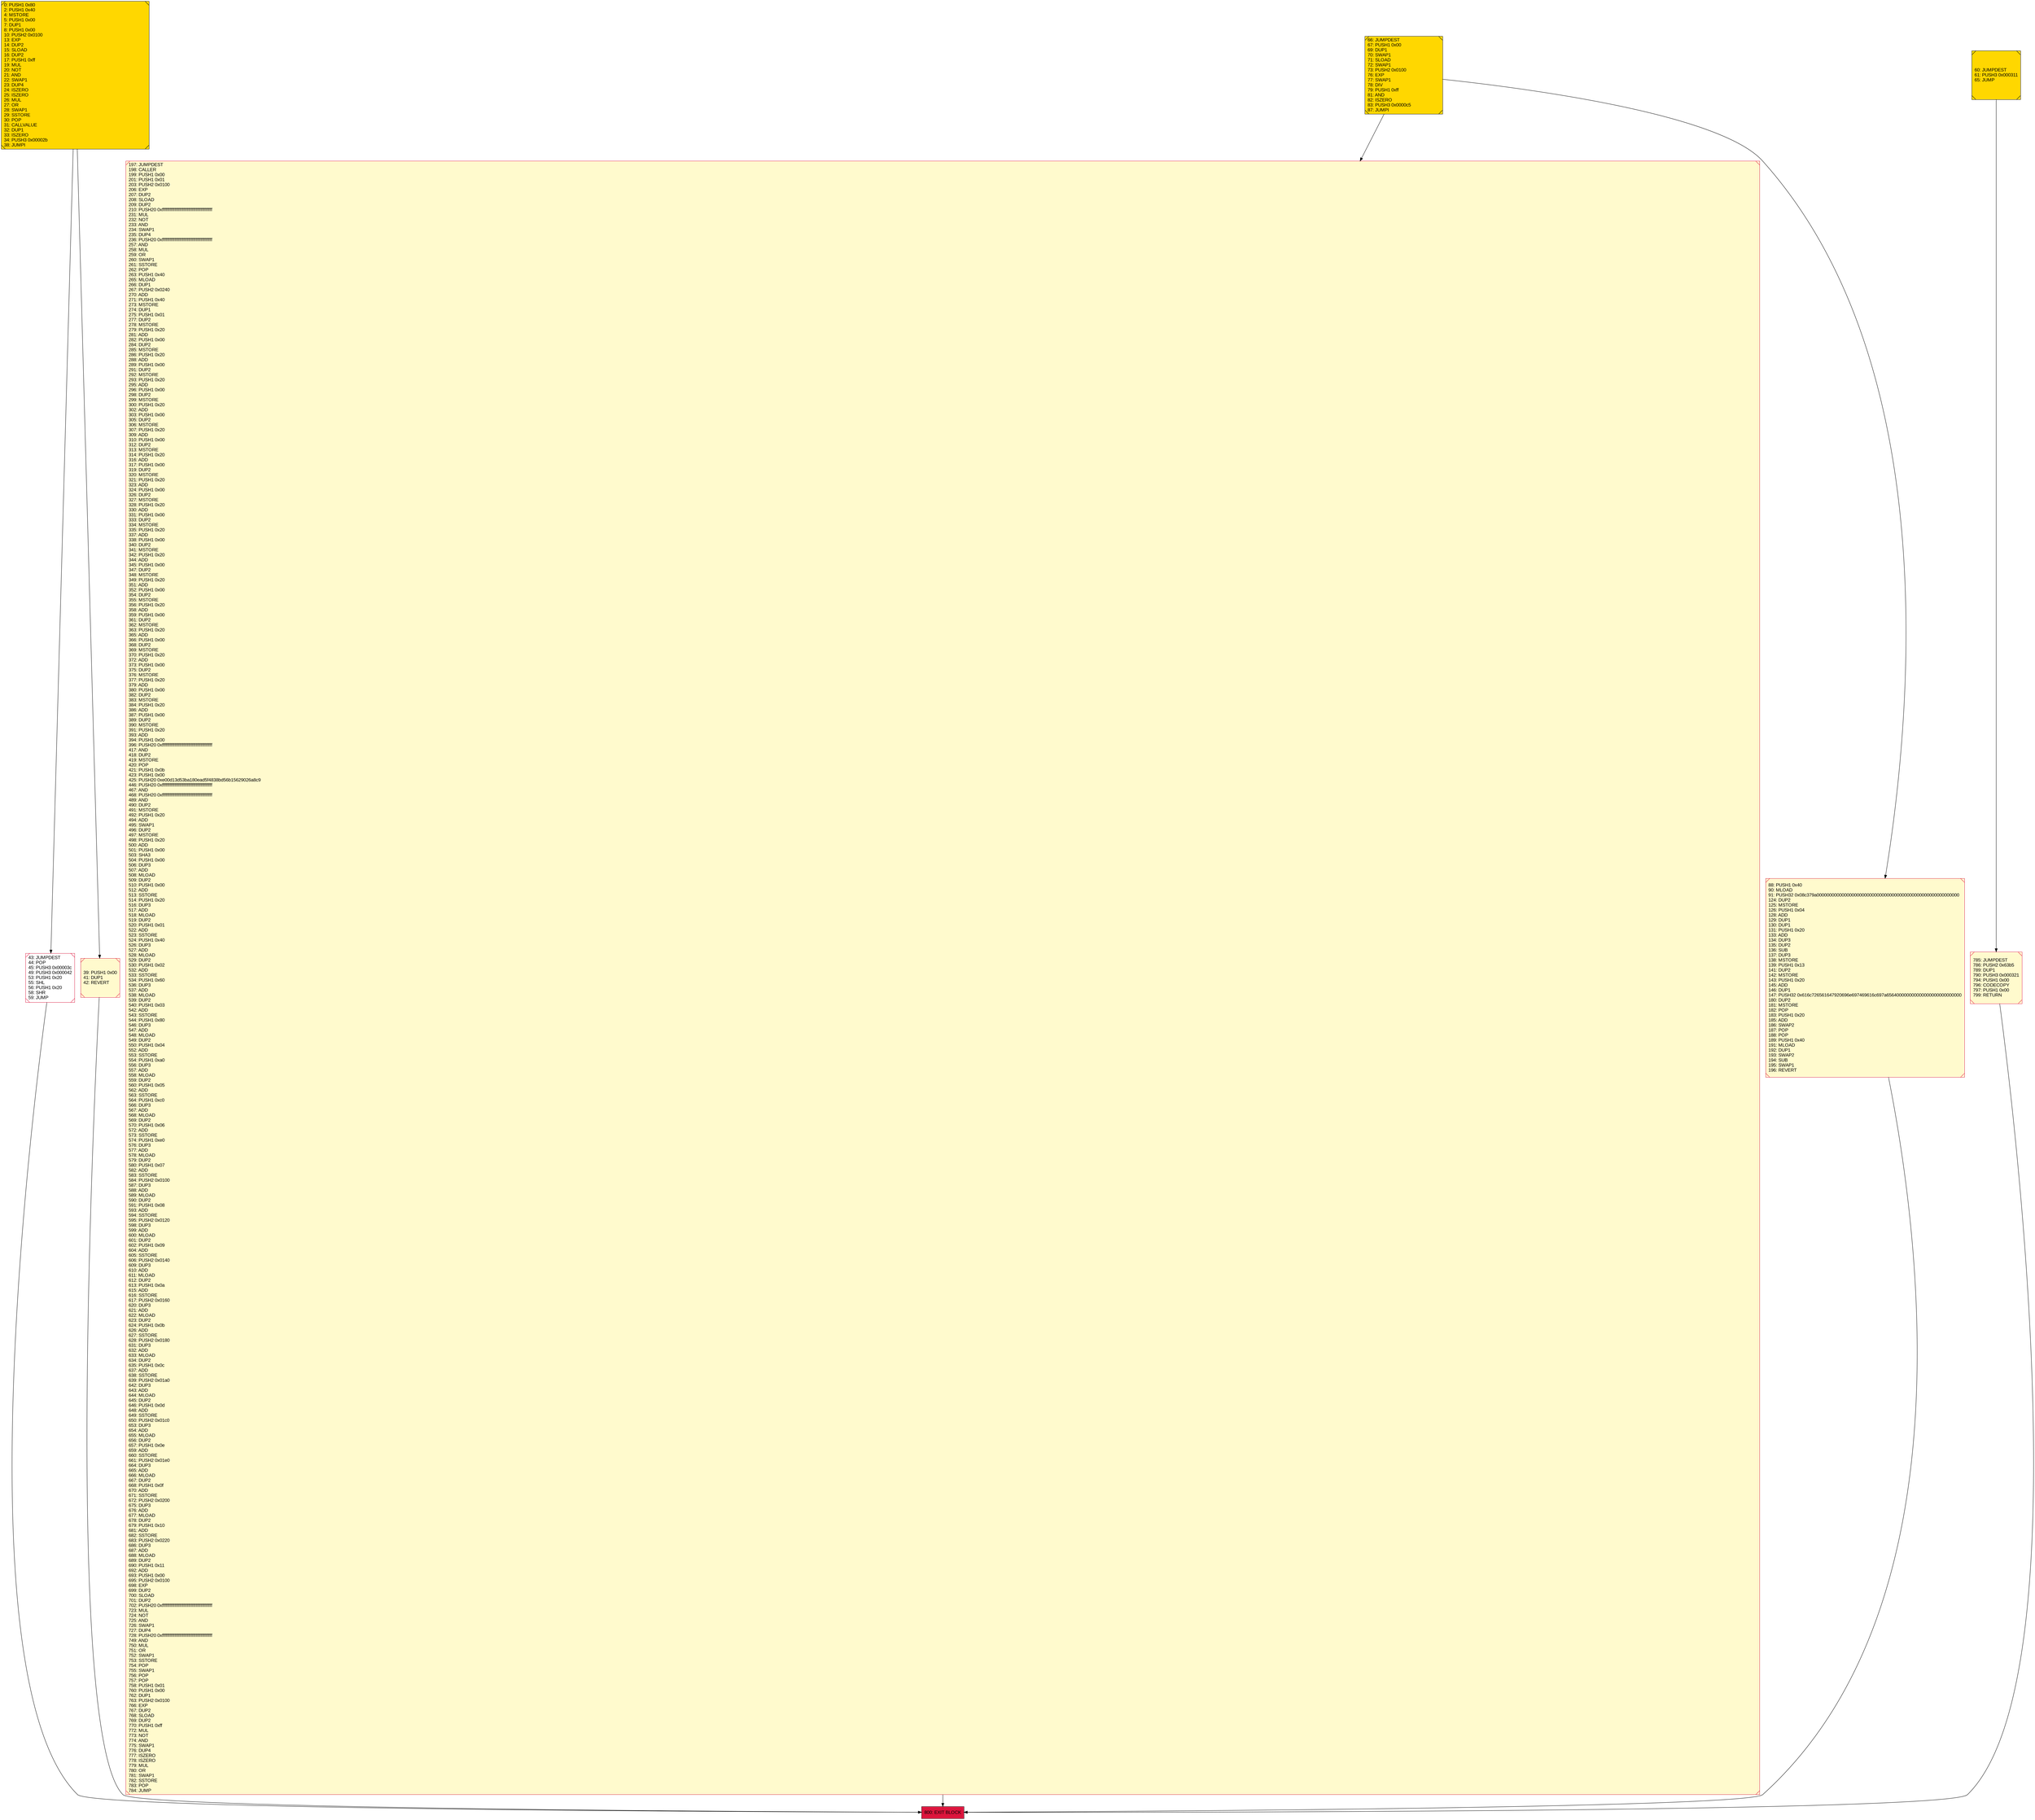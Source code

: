 digraph G {
bgcolor=transparent rankdir=UD;
node [shape=box style=filled color=black fillcolor=white fontname=arial fontcolor=black];
800 [label="800: EXIT BLOCK\l" fillcolor=crimson ];
60 [label="60: JUMPDEST\l61: PUSH3 0x000311\l65: JUMP\l" fillcolor=lemonchiffon shape=Msquare fillcolor=gold ];
43 [label="43: JUMPDEST\l44: POP\l45: PUSH3 0x00003c\l49: PUSH3 0x000042\l53: PUSH1 0x20\l55: SHL\l56: PUSH1 0x20\l58: SHR\l59: JUMP\l" shape=Msquare color=crimson ];
0 [label="0: PUSH1 0x80\l2: PUSH1 0x40\l4: MSTORE\l5: PUSH1 0x00\l7: DUP1\l8: PUSH1 0x00\l10: PUSH2 0x0100\l13: EXP\l14: DUP2\l15: SLOAD\l16: DUP2\l17: PUSH1 0xff\l19: MUL\l20: NOT\l21: AND\l22: SWAP1\l23: DUP4\l24: ISZERO\l25: ISZERO\l26: MUL\l27: OR\l28: SWAP1\l29: SSTORE\l30: POP\l31: CALLVALUE\l32: DUP1\l33: ISZERO\l34: PUSH3 0x00002b\l38: JUMPI\l" fillcolor=lemonchiffon shape=Msquare fillcolor=gold ];
39 [label="39: PUSH1 0x00\l41: DUP1\l42: REVERT\l" fillcolor=lemonchiffon shape=Msquare color=crimson ];
66 [label="66: JUMPDEST\l67: PUSH1 0x00\l69: DUP1\l70: SWAP1\l71: SLOAD\l72: SWAP1\l73: PUSH2 0x0100\l76: EXP\l77: SWAP1\l78: DIV\l79: PUSH1 0xff\l81: AND\l82: ISZERO\l83: PUSH3 0x0000c5\l87: JUMPI\l" fillcolor=lemonchiffon shape=Msquare fillcolor=gold ];
197 [label="197: JUMPDEST\l198: CALLER\l199: PUSH1 0x00\l201: PUSH1 0x01\l203: PUSH2 0x0100\l206: EXP\l207: DUP2\l208: SLOAD\l209: DUP2\l210: PUSH20 0xffffffffffffffffffffffffffffffffffffffff\l231: MUL\l232: NOT\l233: AND\l234: SWAP1\l235: DUP4\l236: PUSH20 0xffffffffffffffffffffffffffffffffffffffff\l257: AND\l258: MUL\l259: OR\l260: SWAP1\l261: SSTORE\l262: POP\l263: PUSH1 0x40\l265: MLOAD\l266: DUP1\l267: PUSH2 0x0240\l270: ADD\l271: PUSH1 0x40\l273: MSTORE\l274: DUP1\l275: PUSH1 0x01\l277: DUP2\l278: MSTORE\l279: PUSH1 0x20\l281: ADD\l282: PUSH1 0x00\l284: DUP2\l285: MSTORE\l286: PUSH1 0x20\l288: ADD\l289: PUSH1 0x00\l291: DUP2\l292: MSTORE\l293: PUSH1 0x20\l295: ADD\l296: PUSH1 0x00\l298: DUP2\l299: MSTORE\l300: PUSH1 0x20\l302: ADD\l303: PUSH1 0x00\l305: DUP2\l306: MSTORE\l307: PUSH1 0x20\l309: ADD\l310: PUSH1 0x00\l312: DUP2\l313: MSTORE\l314: PUSH1 0x20\l316: ADD\l317: PUSH1 0x00\l319: DUP2\l320: MSTORE\l321: PUSH1 0x20\l323: ADD\l324: PUSH1 0x00\l326: DUP2\l327: MSTORE\l328: PUSH1 0x20\l330: ADD\l331: PUSH1 0x00\l333: DUP2\l334: MSTORE\l335: PUSH1 0x20\l337: ADD\l338: PUSH1 0x00\l340: DUP2\l341: MSTORE\l342: PUSH1 0x20\l344: ADD\l345: PUSH1 0x00\l347: DUP2\l348: MSTORE\l349: PUSH1 0x20\l351: ADD\l352: PUSH1 0x00\l354: DUP2\l355: MSTORE\l356: PUSH1 0x20\l358: ADD\l359: PUSH1 0x00\l361: DUP2\l362: MSTORE\l363: PUSH1 0x20\l365: ADD\l366: PUSH1 0x00\l368: DUP2\l369: MSTORE\l370: PUSH1 0x20\l372: ADD\l373: PUSH1 0x00\l375: DUP2\l376: MSTORE\l377: PUSH1 0x20\l379: ADD\l380: PUSH1 0x00\l382: DUP2\l383: MSTORE\l384: PUSH1 0x20\l386: ADD\l387: PUSH1 0x00\l389: DUP2\l390: MSTORE\l391: PUSH1 0x20\l393: ADD\l394: PUSH1 0x00\l396: PUSH20 0xffffffffffffffffffffffffffffffffffffffff\l417: AND\l418: DUP2\l419: MSTORE\l420: POP\l421: PUSH1 0x0b\l423: PUSH1 0x00\l425: PUSH20 0xe00d13d53ba180ead5f4838bd56b15629026a8c9\l446: PUSH20 0xffffffffffffffffffffffffffffffffffffffff\l467: AND\l468: PUSH20 0xffffffffffffffffffffffffffffffffffffffff\l489: AND\l490: DUP2\l491: MSTORE\l492: PUSH1 0x20\l494: ADD\l495: SWAP1\l496: DUP2\l497: MSTORE\l498: PUSH1 0x20\l500: ADD\l501: PUSH1 0x00\l503: SHA3\l504: PUSH1 0x00\l506: DUP3\l507: ADD\l508: MLOAD\l509: DUP2\l510: PUSH1 0x00\l512: ADD\l513: SSTORE\l514: PUSH1 0x20\l516: DUP3\l517: ADD\l518: MLOAD\l519: DUP2\l520: PUSH1 0x01\l522: ADD\l523: SSTORE\l524: PUSH1 0x40\l526: DUP3\l527: ADD\l528: MLOAD\l529: DUP2\l530: PUSH1 0x02\l532: ADD\l533: SSTORE\l534: PUSH1 0x60\l536: DUP3\l537: ADD\l538: MLOAD\l539: DUP2\l540: PUSH1 0x03\l542: ADD\l543: SSTORE\l544: PUSH1 0x80\l546: DUP3\l547: ADD\l548: MLOAD\l549: DUP2\l550: PUSH1 0x04\l552: ADD\l553: SSTORE\l554: PUSH1 0xa0\l556: DUP3\l557: ADD\l558: MLOAD\l559: DUP2\l560: PUSH1 0x05\l562: ADD\l563: SSTORE\l564: PUSH1 0xc0\l566: DUP3\l567: ADD\l568: MLOAD\l569: DUP2\l570: PUSH1 0x06\l572: ADD\l573: SSTORE\l574: PUSH1 0xe0\l576: DUP3\l577: ADD\l578: MLOAD\l579: DUP2\l580: PUSH1 0x07\l582: ADD\l583: SSTORE\l584: PUSH2 0x0100\l587: DUP3\l588: ADD\l589: MLOAD\l590: DUP2\l591: PUSH1 0x08\l593: ADD\l594: SSTORE\l595: PUSH2 0x0120\l598: DUP3\l599: ADD\l600: MLOAD\l601: DUP2\l602: PUSH1 0x09\l604: ADD\l605: SSTORE\l606: PUSH2 0x0140\l609: DUP3\l610: ADD\l611: MLOAD\l612: DUP2\l613: PUSH1 0x0a\l615: ADD\l616: SSTORE\l617: PUSH2 0x0160\l620: DUP3\l621: ADD\l622: MLOAD\l623: DUP2\l624: PUSH1 0x0b\l626: ADD\l627: SSTORE\l628: PUSH2 0x0180\l631: DUP3\l632: ADD\l633: MLOAD\l634: DUP2\l635: PUSH1 0x0c\l637: ADD\l638: SSTORE\l639: PUSH2 0x01a0\l642: DUP3\l643: ADD\l644: MLOAD\l645: DUP2\l646: PUSH1 0x0d\l648: ADD\l649: SSTORE\l650: PUSH2 0x01c0\l653: DUP3\l654: ADD\l655: MLOAD\l656: DUP2\l657: PUSH1 0x0e\l659: ADD\l660: SSTORE\l661: PUSH2 0x01e0\l664: DUP3\l665: ADD\l666: MLOAD\l667: DUP2\l668: PUSH1 0x0f\l670: ADD\l671: SSTORE\l672: PUSH2 0x0200\l675: DUP3\l676: ADD\l677: MLOAD\l678: DUP2\l679: PUSH1 0x10\l681: ADD\l682: SSTORE\l683: PUSH2 0x0220\l686: DUP3\l687: ADD\l688: MLOAD\l689: DUP2\l690: PUSH1 0x11\l692: ADD\l693: PUSH1 0x00\l695: PUSH2 0x0100\l698: EXP\l699: DUP2\l700: SLOAD\l701: DUP2\l702: PUSH20 0xffffffffffffffffffffffffffffffffffffffff\l723: MUL\l724: NOT\l725: AND\l726: SWAP1\l727: DUP4\l728: PUSH20 0xffffffffffffffffffffffffffffffffffffffff\l749: AND\l750: MUL\l751: OR\l752: SWAP1\l753: SSTORE\l754: POP\l755: SWAP1\l756: POP\l757: POP\l758: PUSH1 0x01\l760: PUSH1 0x00\l762: DUP1\l763: PUSH2 0x0100\l766: EXP\l767: DUP2\l768: SLOAD\l769: DUP2\l770: PUSH1 0xff\l772: MUL\l773: NOT\l774: AND\l775: SWAP1\l776: DUP4\l777: ISZERO\l778: ISZERO\l779: MUL\l780: OR\l781: SWAP1\l782: SSTORE\l783: POP\l784: JUMP\l" fillcolor=lemonchiffon shape=Msquare color=crimson ];
88 [label="88: PUSH1 0x40\l90: MLOAD\l91: PUSH32 0x08c379a000000000000000000000000000000000000000000000000000000000\l124: DUP2\l125: MSTORE\l126: PUSH1 0x04\l128: ADD\l129: DUP1\l130: DUP1\l131: PUSH1 0x20\l133: ADD\l134: DUP3\l135: DUP2\l136: SUB\l137: DUP3\l138: MSTORE\l139: PUSH1 0x13\l141: DUP2\l142: MSTORE\l143: PUSH1 0x20\l145: ADD\l146: DUP1\l147: PUSH32 0x616c726561647920696e697469616c697a656400000000000000000000000000\l180: DUP2\l181: MSTORE\l182: POP\l183: PUSH1 0x20\l185: ADD\l186: SWAP2\l187: POP\l188: POP\l189: PUSH1 0x40\l191: MLOAD\l192: DUP1\l193: SWAP2\l194: SUB\l195: SWAP1\l196: REVERT\l" fillcolor=lemonchiffon shape=Msquare color=crimson ];
785 [label="785: JUMPDEST\l786: PUSH2 0x63b5\l789: DUP1\l790: PUSH3 0x000321\l794: PUSH1 0x00\l796: CODECOPY\l797: PUSH1 0x00\l799: RETURN\l" fillcolor=lemonchiffon shape=Msquare color=crimson ];
0 -> 39;
43 -> 800;
0 -> 43;
39 -> 800;
197 -> 800;
88 -> 800;
66 -> 197;
66 -> 88;
60 -> 785;
785 -> 800;
}